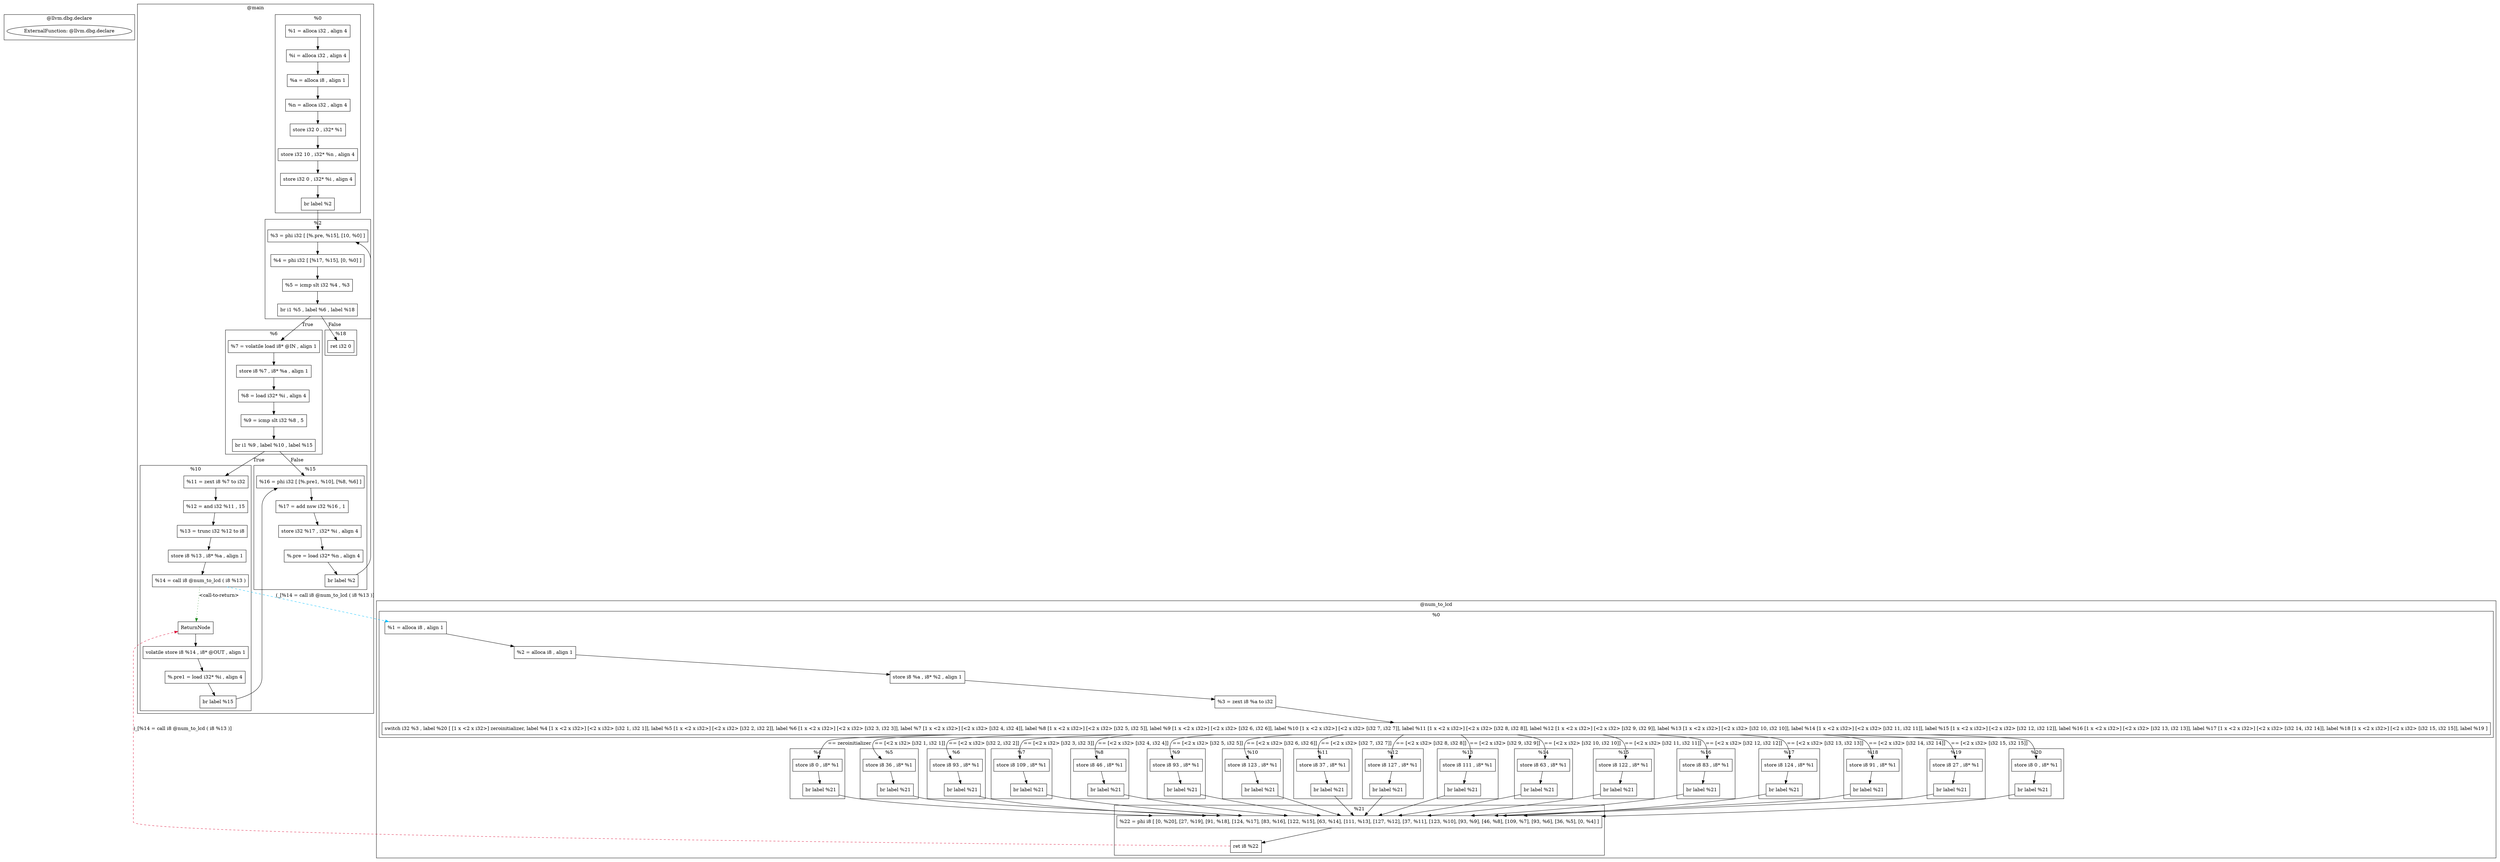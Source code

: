 digraph {
    subgraph cluster_165 {
        graph [label="@llvm.dbg.declare"];
        165 [label="ExternalFunction: @llvm.dbg.declare"];
    }
    subgraph cluster_4 {
        graph [label="@num_to_lcd"];
        subgraph cluster_6 {
            graph [label="%0"];
            8 [label="%1 = alloca i8 , align 1"
              ,shape=box];
            9 [label="%2 = alloca i8 , align 1"
              ,shape=box];
            10 [label="store i8 %a , i8* %2 , align 1"
               ,shape=box];
            11 [label="%3 = zext i8 %a to i32"
               ,shape=box];
            57 [label="switch i32 %3 , label %20 [ [1 x <2 x i32>] zeroinitializer, label %4 [1 x <2 x i32>] [<2 x i32> [i32 1, i32 1]], label %5 [1 x <2 x i32>] [<2 x i32> [i32 2, i32 2]], label %6 [1 x <2 x i32>] [<2 x i32> [i32 3, i32 3]], label %7 [1 x <2 x i32>] [<2 x i32> [i32 4, i32 4]], label %8 [1 x <2 x i32>] [<2 x i32> [i32 5, i32 5]], label %9 [1 x <2 x i32>] [<2 x i32> [i32 6, i32 6]], label %10 [1 x <2 x i32>] [<2 x i32> [i32 7, i32 7]], label %11 [1 x <2 x i32>] [<2 x i32> [i32 8, i32 8]], label %12 [1 x <2 x i32>] [<2 x i32> [i32 9, i32 9]], label %13 [1 x <2 x i32>] [<2 x i32> [i32 10, i32 10]], label %14 [1 x <2 x i32>] [<2 x i32> [i32 11, i32 11]], label %15 [1 x <2 x i32>] [<2 x i32> [i32 12, i32 12]], label %16 [1 x <2 x i32>] [<2 x i32> [i32 13, i32 13]], label %17 [1 x <2 x i32>] [<2 x i32> [i32 14, i32 14]], label %18 [1 x <2 x i32>] [<2 x i32> [i32 15, i32 15]], label %19 ]"
               ,shape=box];
        }
        subgraph cluster_58 {
            graph [label="%4"];
            59 [label="store i8 0 , i8* %1"
               ,shape=box];
            60 [label="br label %21"
               ,shape=box];
        }
        subgraph cluster_61 {
            graph [label="%5"];
            63 [label="store i8 36 , i8* %1"
               ,shape=box];
            64 [label="br label %21"
               ,shape=box];
        }
        subgraph cluster_65 {
            graph [label="%6"];
            67 [label="store i8 93 , i8* %1"
               ,shape=box];
            68 [label="br label %21"
               ,shape=box];
        }
        subgraph cluster_69 {
            graph [label="%7"];
            71 [label="store i8 109 , i8* %1"
               ,shape=box];
            72 [label="br label %21"
               ,shape=box];
        }
        subgraph cluster_73 {
            graph [label="%8"];
            75 [label="store i8 46 , i8* %1"
               ,shape=box];
            76 [label="br label %21"
               ,shape=box];
        }
        subgraph cluster_77 {
            graph [label="%9"];
            78 [label="store i8 93 , i8* %1"
               ,shape=box];
            79 [label="br label %21"
               ,shape=box];
        }
        subgraph cluster_80 {
            graph [label="%10"];
            82 [label="store i8 123 , i8* %1"
               ,shape=box];
            83 [label="br label %21"
               ,shape=box];
        }
        subgraph cluster_84 {
            graph [label="%11"];
            86 [label="store i8 37 , i8* %1"
               ,shape=box];
            87 [label="br label %21"
               ,shape=box];
        }
        subgraph cluster_88 {
            graph [label="%12"];
            90 [label="store i8 127 , i8* %1"
               ,shape=box];
            91 [label="br label %21"
               ,shape=box];
        }
        subgraph cluster_92 {
            graph [label="%13"];
            94 [label="store i8 111 , i8* %1"
               ,shape=box];
            95 [label="br label %21"
               ,shape=box];
        }
        subgraph cluster_96 {
            graph [label="%14"];
            98 [label="store i8 63 , i8* %1"
               ,shape=box];
            99 [label="br label %21"
               ,shape=box];
        }
        subgraph cluster_100 {
            graph [label="%15"];
            102 [label="store i8 122 , i8* %1"
                ,shape=box];
            103 [label="br label %21"
                ,shape=box];
        }
        subgraph cluster_104 {
            graph [label="%16"];
            106 [label="store i8 83 , i8* %1"
                ,shape=box];
            107 [label="br label %21"
                ,shape=box];
        }
        subgraph cluster_108 {
            graph [label="%17"];
            110 [label="store i8 124 , i8* %1"
                ,shape=box];
            111 [label="br label %21"
                ,shape=box];
        }
        subgraph cluster_112 {
            graph [label="%18"];
            114 [label="store i8 91 , i8* %1"
                ,shape=box];
            115 [label="br label %21"
                ,shape=box];
        }
        subgraph cluster_116 {
            graph [label="%19"];
            118 [label="store i8 27 , i8* %1"
                ,shape=box];
            119 [label="br label %21"
                ,shape=box];
        }
        subgraph cluster_120 {
            graph [label="%20"];
            121 [label="store i8 0 , i8* %1"
                ,shape=box];
            122 [label="br label %21"
                ,shape=box];
        }
        subgraph cluster_123 {
            graph [label="%21"];
            124 [label="%22 = phi i8 [ [0, %20], [27, %19], [91, %18], [124, %17], [83, %16], [122, %15], [63, %14], [111, %13], [127, %12], [37, %11], [123, %10], [93, %9], [46, %8], [109, %7], [93, %6], [36, %5], [0, %4] ]"
                ,shape=box];
            125 [label="ret i8 %22"
                ,shape=box];
        }
    }
    subgraph cluster_126 {
        graph [label="@main"];
        subgraph cluster_127 {
            graph [label="%0"];
            128 [label="%1 = alloca i32 , align 4"
                ,shape=box];
            129 [label="%i = alloca i32 , align 4"
                ,shape=box];
            130 [label="%a = alloca i8 , align 1"
                ,shape=box];
            131 [label="%n = alloca i32 , align 4"
                ,shape=box];
            133 [label="store i32 0 , i32* %1"
                ,shape=box];
            134 [label="store i32 10 , i32* %n , align 4"
                ,shape=box];
            135 [label="store i32 0 , i32* %i , align 4"
                ,shape=box];
            136 [label="br label %2"
                ,shape=box];
        }
        subgraph cluster_137 {
            graph [label="%2"];
            138 [label="%3 = phi i32 [ [%.pre, %15], [10, %0] ]"
                ,shape=box];
            139 [label="%4 = phi i32 [ [%17, %15], [0, %0] ]"
                ,shape=box];
            140 [label="%5 = icmp slt i32 %4 , %3"
                ,shape=box];
            141 [label="br i1 %5 , label %6 , label %18"
                ,shape=box];
        }
        subgraph cluster_142 {
            graph [label="%6"];
            143 [label="%7 = volatile load i8* @IN , align 1"
                ,shape=box];
            144 [label="store i8 %7 , i8* %a , align 1"
                ,shape=box];
            145 [label="%8 = load i32* %i , align 4"
                ,shape=box];
            146 [label="%9 = icmp slt i32 %8 , 5"
                ,shape=box];
            147 [label="br i1 %9 , label %10 , label %15"
                ,shape=box];
        }
        subgraph cluster_148 {
            graph [label="%10"];
            -153 [label=ReturnNode
                 ,shape=box];
            149 [label="%11 = zext i8 %7 to i32"
                ,shape=box];
            150 [label="%12 = and i32 %11 , 15"
                ,shape=box];
            151 [label="%13 = trunc i32 %12 to i8"
                ,shape=box];
            152 [label="store i8 %13 , i8* %a , align 1"
                ,shape=box];
            153 [label="%14 = call i8 @num_to_lcd ( i8 %13 )"
                ,shape=box];
            154 [label="volatile store i8 %14 , i8* @OUT , align 1"
                ,shape=box];
            155 [label="%.pre1 = load i32* %i , align 4"
                ,shape=box];
            156 [label="br label %15"
                ,shape=box];
        }
        subgraph cluster_157 {
            graph [label="%15"];
            158 [label="%16 = phi i32 [ [%.pre1, %10], [%8, %6] ]"
                ,shape=box];
            159 [label="%17 = add nsw i32 %16 , 1"
                ,shape=box];
            160 [label="store i32 %17 , i32* %i , align 4"
                ,shape=box];
            161 [label="%.pre = load i32* %n , align 4"
                ,shape=box];
            162 [label="br label %2"
                ,shape=box];
        }
        subgraph cluster_163 {
            graph [label="%18"];
            164 [label="ret i32 0"
                ,shape=box];
        }
    }
    -153 -> 154 [label=""];
    8 -> 9 [label=""];
    9 -> 10 [label=""];
    10 -> 11 [label=""];
    11 -> 57 [label=""];
    57 -> 59 [label="== zeroinitializer"];
    57 -> 63 [label="== [<2 x i32> [i32 1, i32 1]]"];
    57 -> 67 [label="== [<2 x i32> [i32 2, i32 2]]"];
    57 -> 71 [label="== [<2 x i32> [i32 3, i32 3]]"];
    57 -> 75 [label="== [<2 x i32> [i32 4, i32 4]]"];
    57 -> 78 [label="== [<2 x i32> [i32 5, i32 5]]"];
    57 -> 82 [label="== [<2 x i32> [i32 6, i32 6]]"];
    57 -> 86 [label="== [<2 x i32> [i32 7, i32 7]]"];
    57 -> 90 [label="== [<2 x i32> [i32 8, i32 8]]"];
    57 -> 94 [label="== [<2 x i32> [i32 9, i32 9]]"];
    57 -> 98 [label="== [<2 x i32> [i32 10, i32 10]]"];
    57 -> 102 [label="== [<2 x i32> [i32 11, i32 11]]"];
    57 -> 106 [label="== [<2 x i32> [i32 12, i32 12]]"];
    57 -> 110 [label="== [<2 x i32> [i32 13, i32 13]]"];
    57 -> 114 [label="== [<2 x i32> [i32 14, i32 14]]"];
    57 -> 118 [label="== [<2 x i32> [i32 15, i32 15]]"];
    57 -> 121 [label=""];
    59 -> 60 [label=""];
    60 -> 124 [label=""];
    63 -> 64 [label=""];
    64 -> 124 [label=""];
    67 -> 68 [label=""];
    68 -> 124 [label=""];
    71 -> 72 [label=""];
    72 -> 124 [label=""];
    75 -> 76 [label=""];
    76 -> 124 [label=""];
    78 -> 79 [label=""];
    79 -> 124 [label=""];
    82 -> 83 [label=""];
    83 -> 124 [label=""];
    86 -> 87 [label=""];
    87 -> 124 [label=""];
    90 -> 91 [label=""];
    91 -> 124 [label=""];
    94 -> 95 [label=""];
    95 -> 124 [label=""];
    98 -> 99 [label=""];
    99 -> 124 [label=""];
    102 -> 103 [label=""];
    103 -> 124 [label=""];
    106 -> 107 [label=""];
    107 -> 124 [label=""];
    110 -> 111 [label=""];
    111 -> 124 [label=""];
    114 -> 115 [label=""];
    115 -> 124 [label=""];
    118 -> 119 [label=""];
    119 -> 124 [label=""];
    121 -> 122 [label=""];
    122 -> 124 [label=""];
    124 -> 125 [label=""];
    125 -> -153 [label=")_[%14 = call i8 @num_to_lcd ( i8 %13 )]"
                ,style=dashed
                ,color=crimson];
    128 -> 129 [label=""];
    129 -> 130 [label=""];
    130 -> 131 [label=""];
    131 -> 133 [label=""];
    133 -> 134 [label=""];
    134 -> 135 [label=""];
    135 -> 136 [label=""];
    136 -> 138 [label=""];
    138 -> 139 [label=""];
    139 -> 140 [label=""];
    140 -> 141 [label=""];
    141 -> 143 [label=True];
    141 -> 164 [label=False];
    143 -> 144 [label=""];
    144 -> 145 [label=""];
    145 -> 146 [label=""];
    146 -> 147 [label=""];
    147 -> 149 [label=True];
    147 -> 158 [label=False];
    149 -> 150 [label=""];
    150 -> 151 [label=""];
    151 -> 152 [label=""];
    152 -> 153 [label=""];
    153 -> -153 [label="<call-to-return>"
                ,style=dotted
                ,color=forestgreen];
    153 -> 8 [label="(_[%14 = call i8 @num_to_lcd ( i8 %13 )]"
             ,style=dashed
             ,color=deepskyblue];
    154 -> 155 [label=""];
    155 -> 156 [label=""];
    156 -> 158 [label=""];
    158 -> 159 [label=""];
    159 -> 160 [label=""];
    160 -> 161 [label=""];
    161 -> 162 [label=""];
    162 -> 138 [label=""];
}
